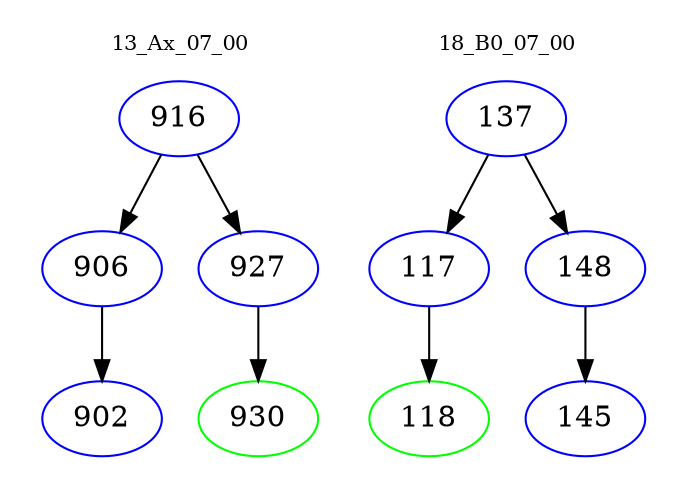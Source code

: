 digraph{
subgraph cluster_0 {
color = white
label = "13_Ax_07_00";
fontsize=10;
T0_916 [label="916", color="blue"]
T0_916 -> T0_906 [color="black"]
T0_906 [label="906", color="blue"]
T0_906 -> T0_902 [color="black"]
T0_902 [label="902", color="blue"]
T0_916 -> T0_927 [color="black"]
T0_927 [label="927", color="blue"]
T0_927 -> T0_930 [color="black"]
T0_930 [label="930", color="green"]
}
subgraph cluster_1 {
color = white
label = "18_B0_07_00";
fontsize=10;
T1_137 [label="137", color="blue"]
T1_137 -> T1_117 [color="black"]
T1_117 [label="117", color="blue"]
T1_117 -> T1_118 [color="black"]
T1_118 [label="118", color="green"]
T1_137 -> T1_148 [color="black"]
T1_148 [label="148", color="blue"]
T1_148 -> T1_145 [color="black"]
T1_145 [label="145", color="blue"]
}
}
